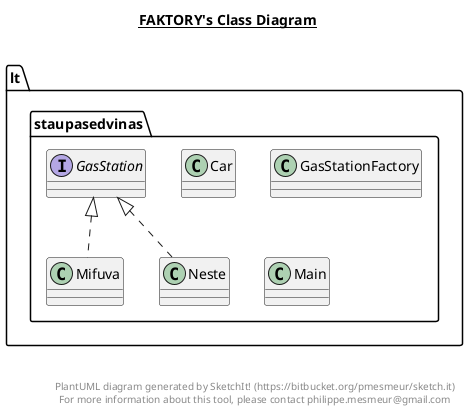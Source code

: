 @startuml

title __FAKTORY's Class Diagram__\n

  namespace lt.staupasedvinas {
    class lt.staupasedvinas.Car {
    }
  }
  

  namespace lt.staupasedvinas {
    interface lt.staupasedvinas.GasStation {
    }
  }
  

  namespace lt.staupasedvinas {
    class lt.staupasedvinas.GasStationFactory {
    }
  }
  

  namespace lt.staupasedvinas {
    class lt.staupasedvinas.Main {
    }
  }
  

  namespace lt.staupasedvinas {
    class lt.staupasedvinas.Mifuva {
    }
  }
  

  namespace lt.staupasedvinas {
    class lt.staupasedvinas.Neste {
    }
  }
  

  lt.staupasedvinas.Mifuva .up.|> lt.staupasedvinas.GasStation
  lt.staupasedvinas.Neste .up.|> lt.staupasedvinas.GasStation


right footer


PlantUML diagram generated by SketchIt! (https://bitbucket.org/pmesmeur/sketch.it)
For more information about this tool, please contact philippe.mesmeur@gmail.com
endfooter

@enduml
